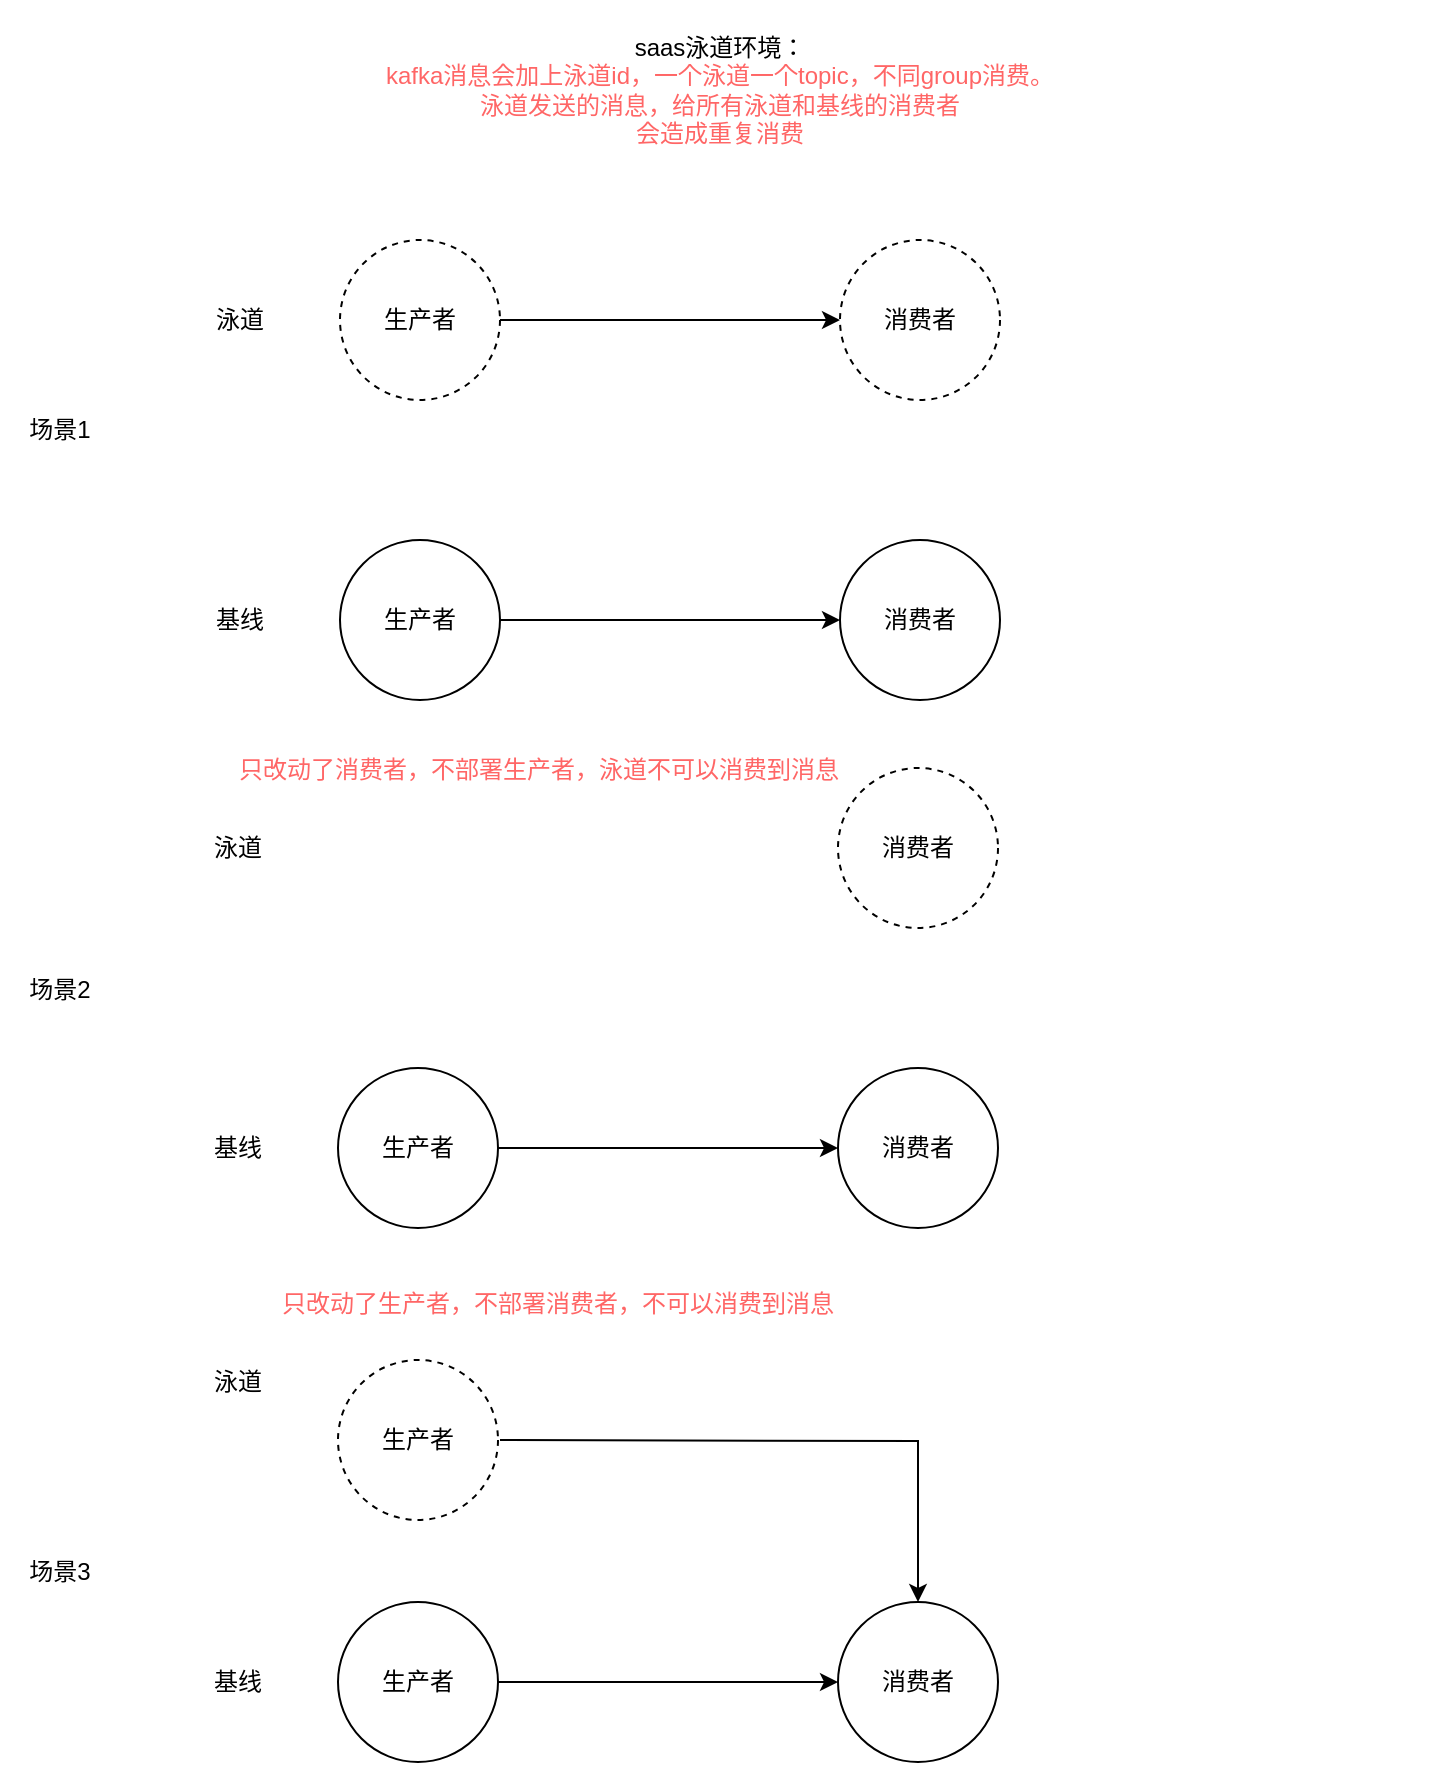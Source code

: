 <mxfile version="21.3.8" type="github">
  <diagram name="第 1 页" id="g_9M_log5X6aWmikNUvo">
    <mxGraphModel dx="920" dy="449" grid="1" gridSize="10" guides="1" tooltips="1" connect="1" arrows="1" fold="1" page="1" pageScale="1" pageWidth="827" pageHeight="1169" math="0" shadow="0">
      <root>
        <mxCell id="0" />
        <mxCell id="1" parent="0" />
        <mxCell id="UC14t1Heg8whz1p-dgPh-23" style="edgeStyle=orthogonalEdgeStyle;rounded=0;orthogonalLoop=1;jettySize=auto;html=1;entryX=0;entryY=0.5;entryDx=0;entryDy=0;" parent="1" source="UC14t1Heg8whz1p-dgPh-15" target="UC14t1Heg8whz1p-dgPh-16" edge="1">
          <mxGeometry relative="1" as="geometry" />
        </mxCell>
        <mxCell id="UC14t1Heg8whz1p-dgPh-15" value="" style="ellipse;whiteSpace=wrap;html=1;aspect=fixed;dashed=1;" parent="1" vertex="1">
          <mxGeometry x="230" y="240" width="80" height="80" as="geometry" />
        </mxCell>
        <mxCell id="UC14t1Heg8whz1p-dgPh-16" value="" style="ellipse;whiteSpace=wrap;html=1;aspect=fixed;dashed=1;" parent="1" vertex="1">
          <mxGeometry x="480" y="240" width="80" height="80" as="geometry" />
        </mxCell>
        <mxCell id="UC14t1Heg8whz1p-dgPh-25" style="edgeStyle=orthogonalEdgeStyle;rounded=0;orthogonalLoop=1;jettySize=auto;html=1;" parent="1" source="UC14t1Heg8whz1p-dgPh-17" edge="1">
          <mxGeometry relative="1" as="geometry">
            <mxPoint x="480" y="430" as="targetPoint" />
          </mxGeometry>
        </mxCell>
        <mxCell id="UC14t1Heg8whz1p-dgPh-17" value="" style="ellipse;whiteSpace=wrap;html=1;aspect=fixed;" parent="1" vertex="1">
          <mxGeometry x="230" y="390" width="80" height="80" as="geometry" />
        </mxCell>
        <mxCell id="UC14t1Heg8whz1p-dgPh-18" value="" style="ellipse;whiteSpace=wrap;html=1;aspect=fixed;" parent="1" vertex="1">
          <mxGeometry x="480" y="390" width="80" height="80" as="geometry" />
        </mxCell>
        <mxCell id="UC14t1Heg8whz1p-dgPh-19" value="泳道" style="text;html=1;strokeColor=none;fillColor=none;align=center;verticalAlign=middle;whiteSpace=wrap;rounded=0;" parent="1" vertex="1">
          <mxGeometry x="150" y="265" width="60" height="30" as="geometry" />
        </mxCell>
        <mxCell id="UC14t1Heg8whz1p-dgPh-20" value="基线" style="text;html=1;strokeColor=none;fillColor=none;align=center;verticalAlign=middle;whiteSpace=wrap;rounded=0;" parent="1" vertex="1">
          <mxGeometry x="150" y="415" width="60" height="30" as="geometry" />
        </mxCell>
        <mxCell id="UC14t1Heg8whz1p-dgPh-21" value="生产者" style="text;html=1;strokeColor=none;fillColor=none;align=center;verticalAlign=middle;whiteSpace=wrap;rounded=0;" parent="1" vertex="1">
          <mxGeometry x="240" y="265" width="60" height="30" as="geometry" />
        </mxCell>
        <mxCell id="UC14t1Heg8whz1p-dgPh-22" value="消费者" style="text;html=1;strokeColor=none;fillColor=none;align=center;verticalAlign=middle;whiteSpace=wrap;rounded=0;" parent="1" vertex="1">
          <mxGeometry x="490" y="265" width="60" height="30" as="geometry" />
        </mxCell>
        <mxCell id="UC14t1Heg8whz1p-dgPh-27" value="saas泳道环境：&lt;br&gt;&lt;font color=&quot;#ff6666&quot;&gt;kafka消息会加上泳道id，一个泳道一个topic，不同group消费。&lt;br&gt;泳道发送的消息，给所有泳道和基线的消费者&lt;/font&gt;&lt;br&gt;&lt;font color=&quot;#ff6666&quot;&gt;会造成重复消费&lt;/font&gt;" style="text;html=1;strokeColor=none;fillColor=none;align=center;verticalAlign=middle;whiteSpace=wrap;rounded=0;" parent="1" vertex="1">
          <mxGeometry x="60" y="120" width="720" height="90" as="geometry" />
        </mxCell>
        <mxCell id="UC14t1Heg8whz1p-dgPh-28" value="生产者" style="text;html=1;strokeColor=none;fillColor=none;align=center;verticalAlign=middle;whiteSpace=wrap;rounded=0;" parent="1" vertex="1">
          <mxGeometry x="240" y="415" width="60" height="30" as="geometry" />
        </mxCell>
        <mxCell id="UC14t1Heg8whz1p-dgPh-29" value="消费者" style="text;html=1;strokeColor=none;fillColor=none;align=center;verticalAlign=middle;whiteSpace=wrap;rounded=0;" parent="1" vertex="1">
          <mxGeometry x="490" y="415" width="60" height="30" as="geometry" />
        </mxCell>
        <mxCell id="UC14t1Heg8whz1p-dgPh-34" value="" style="ellipse;whiteSpace=wrap;html=1;aspect=fixed;dashed=1;" parent="1" vertex="1">
          <mxGeometry x="479" y="504" width="80" height="80" as="geometry" />
        </mxCell>
        <mxCell id="UC14t1Heg8whz1p-dgPh-35" style="edgeStyle=orthogonalEdgeStyle;rounded=0;orthogonalLoop=1;jettySize=auto;html=1;" parent="1" source="UC14t1Heg8whz1p-dgPh-36" edge="1">
          <mxGeometry relative="1" as="geometry">
            <mxPoint x="479" y="694" as="targetPoint" />
          </mxGeometry>
        </mxCell>
        <mxCell id="UC14t1Heg8whz1p-dgPh-36" value="" style="ellipse;whiteSpace=wrap;html=1;aspect=fixed;" parent="1" vertex="1">
          <mxGeometry x="229" y="654" width="80" height="80" as="geometry" />
        </mxCell>
        <mxCell id="UC14t1Heg8whz1p-dgPh-37" value="" style="ellipse;whiteSpace=wrap;html=1;aspect=fixed;" parent="1" vertex="1">
          <mxGeometry x="479" y="654" width="80" height="80" as="geometry" />
        </mxCell>
        <mxCell id="UC14t1Heg8whz1p-dgPh-38" value="泳道" style="text;html=1;strokeColor=none;fillColor=none;align=center;verticalAlign=middle;whiteSpace=wrap;rounded=0;" parent="1" vertex="1">
          <mxGeometry x="149" y="529" width="60" height="30" as="geometry" />
        </mxCell>
        <mxCell id="UC14t1Heg8whz1p-dgPh-39" value="基线" style="text;html=1;strokeColor=none;fillColor=none;align=center;verticalAlign=middle;whiteSpace=wrap;rounded=0;" parent="1" vertex="1">
          <mxGeometry x="149" y="679" width="60" height="30" as="geometry" />
        </mxCell>
        <mxCell id="UC14t1Heg8whz1p-dgPh-41" value="消费者" style="text;html=1;strokeColor=none;fillColor=none;align=center;verticalAlign=middle;whiteSpace=wrap;rounded=0;" parent="1" vertex="1">
          <mxGeometry x="489" y="529" width="60" height="30" as="geometry" />
        </mxCell>
        <mxCell id="UC14t1Heg8whz1p-dgPh-42" value="生产者" style="text;html=1;strokeColor=none;fillColor=none;align=center;verticalAlign=middle;whiteSpace=wrap;rounded=0;" parent="1" vertex="1">
          <mxGeometry x="239" y="679" width="60" height="30" as="geometry" />
        </mxCell>
        <mxCell id="UC14t1Heg8whz1p-dgPh-43" value="消费者" style="text;html=1;strokeColor=none;fillColor=none;align=center;verticalAlign=middle;whiteSpace=wrap;rounded=0;" parent="1" vertex="1">
          <mxGeometry x="489" y="679" width="60" height="30" as="geometry" />
        </mxCell>
        <mxCell id="UC14t1Heg8whz1p-dgPh-44" value="&lt;font color=&quot;#ff6666&quot;&gt;只改动了消费者，不部署生产者，泳道不可以消费到消息&lt;/font&gt;" style="text;html=1;strokeColor=none;fillColor=none;align=center;verticalAlign=middle;whiteSpace=wrap;rounded=0;" parent="1" vertex="1">
          <mxGeometry x="170" y="490" width="319" height="30" as="geometry" />
        </mxCell>
        <mxCell id="UC14t1Heg8whz1p-dgPh-45" value="场景1" style="text;html=1;strokeColor=none;fillColor=none;align=center;verticalAlign=middle;whiteSpace=wrap;rounded=0;" parent="1" vertex="1">
          <mxGeometry x="60" y="320" width="60" height="30" as="geometry" />
        </mxCell>
        <mxCell id="UC14t1Heg8whz1p-dgPh-46" value="场景2" style="text;html=1;strokeColor=none;fillColor=none;align=center;verticalAlign=middle;whiteSpace=wrap;rounded=0;" parent="1" vertex="1">
          <mxGeometry x="60" y="600" width="60" height="30" as="geometry" />
        </mxCell>
        <mxCell id="VYsM3-79eUi0ACkRKWDm-4" style="edgeStyle=orthogonalEdgeStyle;rounded=0;orthogonalLoop=1;jettySize=auto;html=1;" parent="1" source="VYsM3-79eUi0ACkRKWDm-5" edge="1">
          <mxGeometry relative="1" as="geometry">
            <mxPoint x="479" y="961" as="targetPoint" />
          </mxGeometry>
        </mxCell>
        <mxCell id="VYsM3-79eUi0ACkRKWDm-5" value="" style="ellipse;whiteSpace=wrap;html=1;aspect=fixed;" parent="1" vertex="1">
          <mxGeometry x="229" y="921" width="80" height="80" as="geometry" />
        </mxCell>
        <mxCell id="VYsM3-79eUi0ACkRKWDm-6" value="" style="ellipse;whiteSpace=wrap;html=1;aspect=fixed;" parent="1" vertex="1">
          <mxGeometry x="479" y="921" width="80" height="80" as="geometry" />
        </mxCell>
        <mxCell id="VYsM3-79eUi0ACkRKWDm-7" value="泳道" style="text;html=1;strokeColor=none;fillColor=none;align=center;verticalAlign=middle;whiteSpace=wrap;rounded=0;" parent="1" vertex="1">
          <mxGeometry x="149" y="796" width="60" height="30" as="geometry" />
        </mxCell>
        <mxCell id="VYsM3-79eUi0ACkRKWDm-8" value="基线" style="text;html=1;strokeColor=none;fillColor=none;align=center;verticalAlign=middle;whiteSpace=wrap;rounded=0;" parent="1" vertex="1">
          <mxGeometry x="149" y="946" width="60" height="30" as="geometry" />
        </mxCell>
        <mxCell id="VYsM3-79eUi0ACkRKWDm-10" value="生产者" style="text;html=1;strokeColor=none;fillColor=none;align=center;verticalAlign=middle;whiteSpace=wrap;rounded=0;" parent="1" vertex="1">
          <mxGeometry x="239" y="946" width="60" height="30" as="geometry" />
        </mxCell>
        <mxCell id="VYsM3-79eUi0ACkRKWDm-11" value="消费者" style="text;html=1;strokeColor=none;fillColor=none;align=center;verticalAlign=middle;whiteSpace=wrap;rounded=0;" parent="1" vertex="1">
          <mxGeometry x="489" y="946" width="60" height="30" as="geometry" />
        </mxCell>
        <mxCell id="VYsM3-79eUi0ACkRKWDm-12" value="&lt;font color=&quot;#ff6666&quot;&gt;只改动了生产者，不部署消费者，不可以消费到消息&lt;/font&gt;" style="text;html=1;strokeColor=none;fillColor=none;align=center;verticalAlign=middle;whiteSpace=wrap;rounded=0;" parent="1" vertex="1">
          <mxGeometry x="189" y="757" width="300" height="30" as="geometry" />
        </mxCell>
        <mxCell id="VYsM3-79eUi0ACkRKWDm-13" value="" style="ellipse;whiteSpace=wrap;html=1;aspect=fixed;dashed=1;" parent="1" vertex="1">
          <mxGeometry x="229" y="800" width="80" height="80" as="geometry" />
        </mxCell>
        <mxCell id="VYsM3-79eUi0ACkRKWDm-15" style="edgeStyle=orthogonalEdgeStyle;rounded=0;orthogonalLoop=1;jettySize=auto;html=1;" parent="1" target="VYsM3-79eUi0ACkRKWDm-6" edge="1">
          <mxGeometry relative="1" as="geometry">
            <mxPoint x="310" y="840" as="sourcePoint" />
          </mxGeometry>
        </mxCell>
        <mxCell id="VYsM3-79eUi0ACkRKWDm-14" value="生产者" style="text;html=1;strokeColor=none;fillColor=none;align=center;verticalAlign=middle;whiteSpace=wrap;rounded=0;" parent="1" vertex="1">
          <mxGeometry x="239" y="825" width="60" height="30" as="geometry" />
        </mxCell>
        <mxCell id="FSnQ9Tplb7-EVjzZmqRW-1" value="场景3" style="text;html=1;strokeColor=none;fillColor=none;align=center;verticalAlign=middle;whiteSpace=wrap;rounded=0;" parent="1" vertex="1">
          <mxGeometry x="60" y="891" width="60" height="30" as="geometry" />
        </mxCell>
      </root>
    </mxGraphModel>
  </diagram>
</mxfile>

